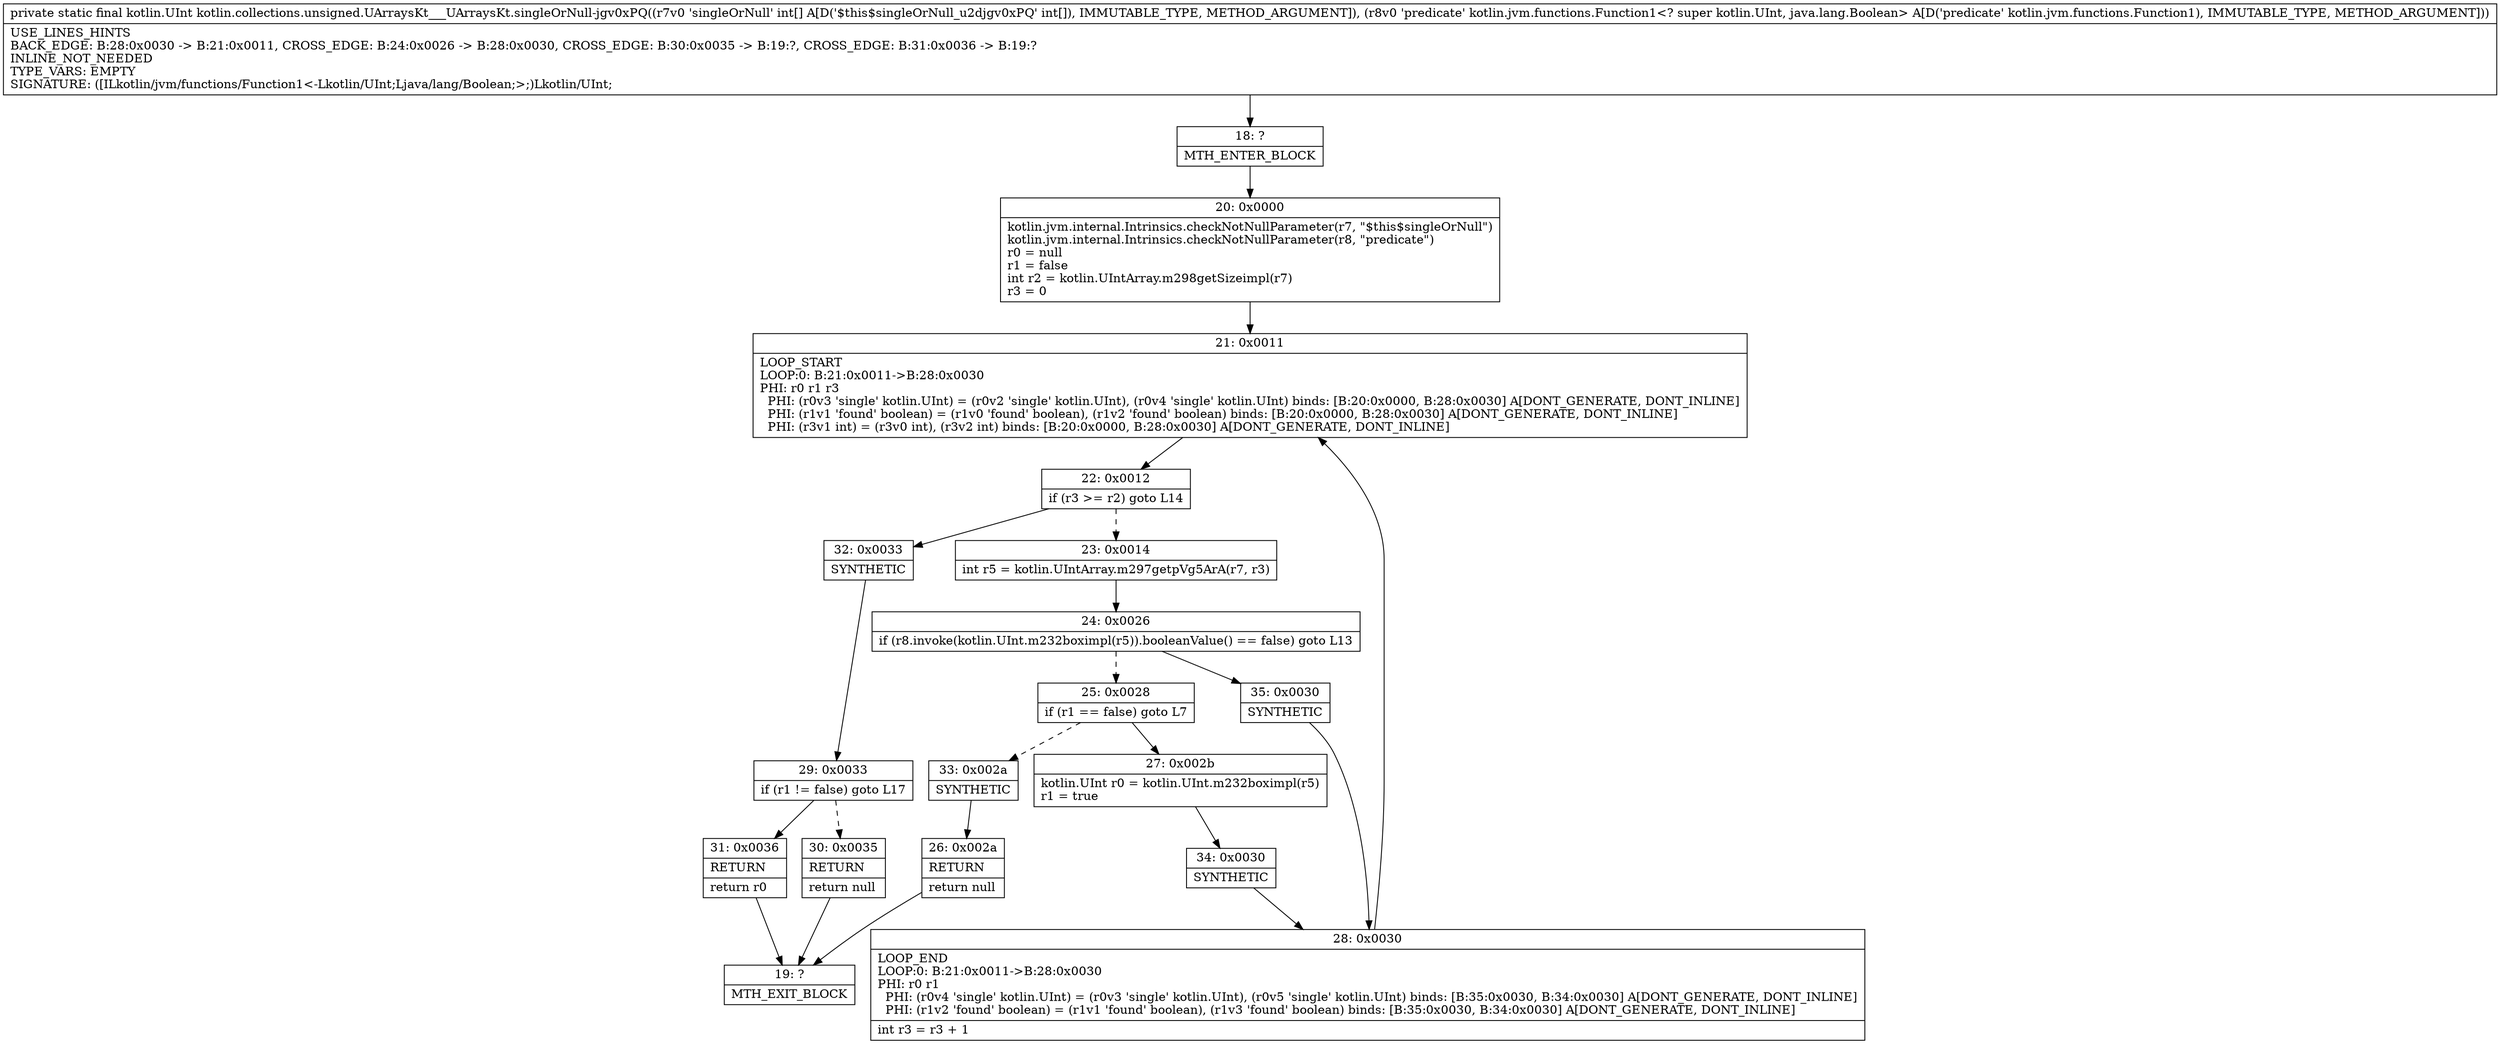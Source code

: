 digraph "CFG forkotlin.collections.unsigned.UArraysKt___UArraysKt.singleOrNull\-jgv0xPQ([ILkotlin\/jvm\/functions\/Function1;)Lkotlin\/UInt;" {
Node_18 [shape=record,label="{18\:\ ?|MTH_ENTER_BLOCK\l}"];
Node_20 [shape=record,label="{20\:\ 0x0000|kotlin.jvm.internal.Intrinsics.checkNotNullParameter(r7, \"$this$singleOrNull\")\lkotlin.jvm.internal.Intrinsics.checkNotNullParameter(r8, \"predicate\")\lr0 = null\lr1 = false\lint r2 = kotlin.UIntArray.m298getSizeimpl(r7)\lr3 = 0\l}"];
Node_21 [shape=record,label="{21\:\ 0x0011|LOOP_START\lLOOP:0: B:21:0x0011\-\>B:28:0x0030\lPHI: r0 r1 r3 \l  PHI: (r0v3 'single' kotlin.UInt) = (r0v2 'single' kotlin.UInt), (r0v4 'single' kotlin.UInt) binds: [B:20:0x0000, B:28:0x0030] A[DONT_GENERATE, DONT_INLINE]\l  PHI: (r1v1 'found' boolean) = (r1v0 'found' boolean), (r1v2 'found' boolean) binds: [B:20:0x0000, B:28:0x0030] A[DONT_GENERATE, DONT_INLINE]\l  PHI: (r3v1 int) = (r3v0 int), (r3v2 int) binds: [B:20:0x0000, B:28:0x0030] A[DONT_GENERATE, DONT_INLINE]\l}"];
Node_22 [shape=record,label="{22\:\ 0x0012|if (r3 \>= r2) goto L14\l}"];
Node_23 [shape=record,label="{23\:\ 0x0014|int r5 = kotlin.UIntArray.m297getpVg5ArA(r7, r3)\l}"];
Node_24 [shape=record,label="{24\:\ 0x0026|if (r8.invoke(kotlin.UInt.m232boximpl(r5)).booleanValue() == false) goto L13\l}"];
Node_25 [shape=record,label="{25\:\ 0x0028|if (r1 == false) goto L7\l}"];
Node_27 [shape=record,label="{27\:\ 0x002b|kotlin.UInt r0 = kotlin.UInt.m232boximpl(r5)\lr1 = true\l}"];
Node_34 [shape=record,label="{34\:\ 0x0030|SYNTHETIC\l}"];
Node_28 [shape=record,label="{28\:\ 0x0030|LOOP_END\lLOOP:0: B:21:0x0011\-\>B:28:0x0030\lPHI: r0 r1 \l  PHI: (r0v4 'single' kotlin.UInt) = (r0v3 'single' kotlin.UInt), (r0v5 'single' kotlin.UInt) binds: [B:35:0x0030, B:34:0x0030] A[DONT_GENERATE, DONT_INLINE]\l  PHI: (r1v2 'found' boolean) = (r1v1 'found' boolean), (r1v3 'found' boolean) binds: [B:35:0x0030, B:34:0x0030] A[DONT_GENERATE, DONT_INLINE]\l|int r3 = r3 + 1\l}"];
Node_33 [shape=record,label="{33\:\ 0x002a|SYNTHETIC\l}"];
Node_26 [shape=record,label="{26\:\ 0x002a|RETURN\l|return null\l}"];
Node_19 [shape=record,label="{19\:\ ?|MTH_EXIT_BLOCK\l}"];
Node_35 [shape=record,label="{35\:\ 0x0030|SYNTHETIC\l}"];
Node_32 [shape=record,label="{32\:\ 0x0033|SYNTHETIC\l}"];
Node_29 [shape=record,label="{29\:\ 0x0033|if (r1 != false) goto L17\l}"];
Node_30 [shape=record,label="{30\:\ 0x0035|RETURN\l|return null\l}"];
Node_31 [shape=record,label="{31\:\ 0x0036|RETURN\l|return r0\l}"];
MethodNode[shape=record,label="{private static final kotlin.UInt kotlin.collections.unsigned.UArraysKt___UArraysKt.singleOrNull\-jgv0xPQ((r7v0 'singleOrNull' int[] A[D('$this$singleOrNull_u2djgv0xPQ' int[]), IMMUTABLE_TYPE, METHOD_ARGUMENT]), (r8v0 'predicate' kotlin.jvm.functions.Function1\<? super kotlin.UInt, java.lang.Boolean\> A[D('predicate' kotlin.jvm.functions.Function1), IMMUTABLE_TYPE, METHOD_ARGUMENT]))  | USE_LINES_HINTS\lBACK_EDGE: B:28:0x0030 \-\> B:21:0x0011, CROSS_EDGE: B:24:0x0026 \-\> B:28:0x0030, CROSS_EDGE: B:30:0x0035 \-\> B:19:?, CROSS_EDGE: B:31:0x0036 \-\> B:19:?\lINLINE_NOT_NEEDED\lTYPE_VARS: EMPTY\lSIGNATURE: ([ILkotlin\/jvm\/functions\/Function1\<\-Lkotlin\/UInt;Ljava\/lang\/Boolean;\>;)Lkotlin\/UInt;\l}"];
MethodNode -> Node_18;Node_18 -> Node_20;
Node_20 -> Node_21;
Node_21 -> Node_22;
Node_22 -> Node_23[style=dashed];
Node_22 -> Node_32;
Node_23 -> Node_24;
Node_24 -> Node_25[style=dashed];
Node_24 -> Node_35;
Node_25 -> Node_27;
Node_25 -> Node_33[style=dashed];
Node_27 -> Node_34;
Node_34 -> Node_28;
Node_28 -> Node_21;
Node_33 -> Node_26;
Node_26 -> Node_19;
Node_35 -> Node_28;
Node_32 -> Node_29;
Node_29 -> Node_30[style=dashed];
Node_29 -> Node_31;
Node_30 -> Node_19;
Node_31 -> Node_19;
}

